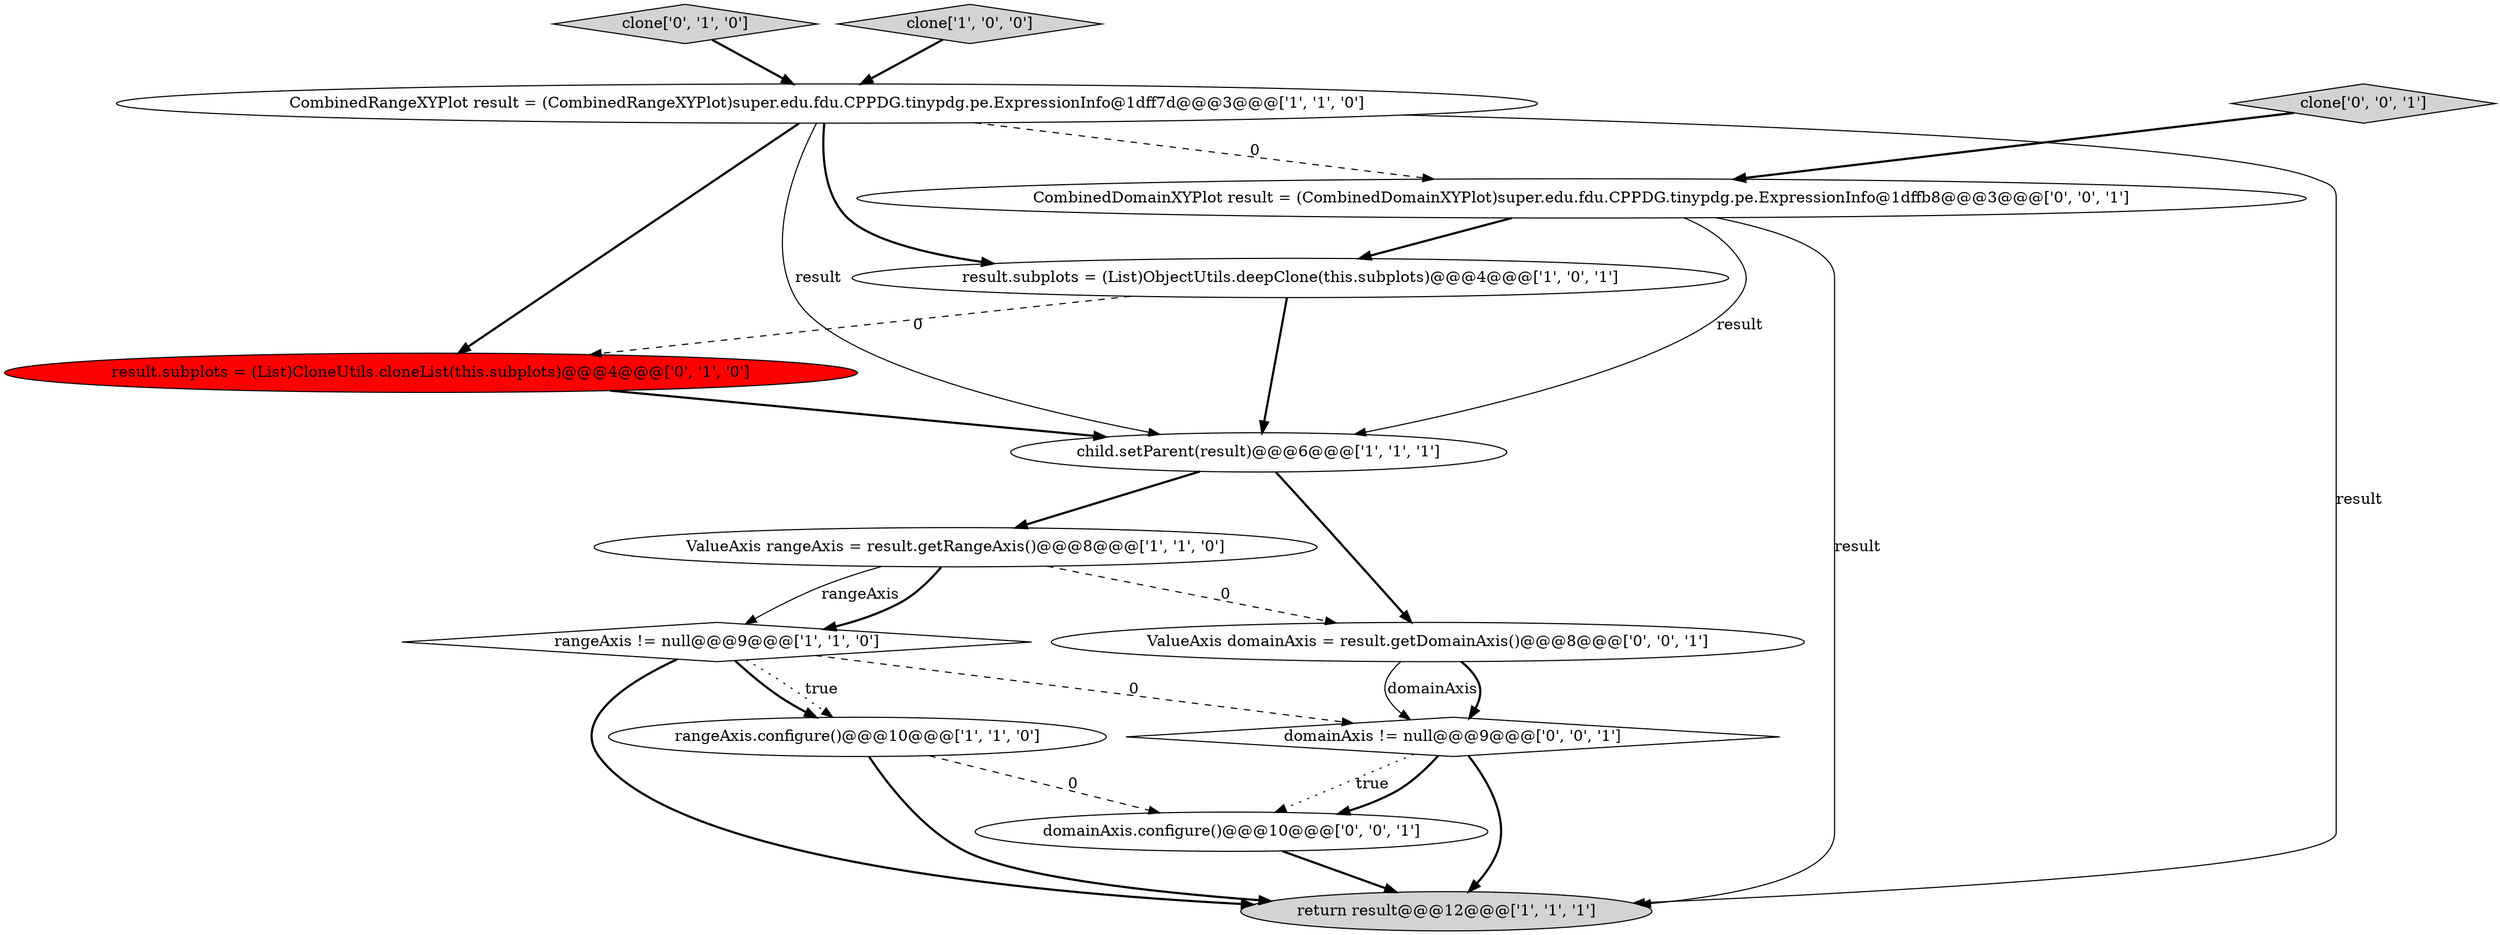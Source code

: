 digraph {
6 [style = filled, label = "child.setParent(result)@@@6@@@['1', '1', '1']", fillcolor = white, shape = ellipse image = "AAA0AAABBB1BBB"];
8 [style = filled, label = "clone['0', '1', '0']", fillcolor = lightgray, shape = diamond image = "AAA0AAABBB2BBB"];
14 [style = filled, label = "clone['0', '0', '1']", fillcolor = lightgray, shape = diamond image = "AAA0AAABBB3BBB"];
7 [style = filled, label = "ValueAxis rangeAxis = result.getRangeAxis()@@@8@@@['1', '1', '0']", fillcolor = white, shape = ellipse image = "AAA0AAABBB1BBB"];
10 [style = filled, label = "ValueAxis domainAxis = result.getDomainAxis()@@@8@@@['0', '0', '1']", fillcolor = white, shape = ellipse image = "AAA0AAABBB3BBB"];
12 [style = filled, label = "CombinedDomainXYPlot result = (CombinedDomainXYPlot)super.edu.fdu.CPPDG.tinypdg.pe.ExpressionInfo@1dffb8@@@3@@@['0', '0', '1']", fillcolor = white, shape = ellipse image = "AAA0AAABBB3BBB"];
13 [style = filled, label = "domainAxis.configure()@@@10@@@['0', '0', '1']", fillcolor = white, shape = ellipse image = "AAA0AAABBB3BBB"];
11 [style = filled, label = "domainAxis != null@@@9@@@['0', '0', '1']", fillcolor = white, shape = diamond image = "AAA0AAABBB3BBB"];
5 [style = filled, label = "return result@@@12@@@['1', '1', '1']", fillcolor = lightgray, shape = ellipse image = "AAA0AAABBB1BBB"];
2 [style = filled, label = "rangeAxis.configure()@@@10@@@['1', '1', '0']", fillcolor = white, shape = ellipse image = "AAA0AAABBB1BBB"];
3 [style = filled, label = "clone['1', '0', '0']", fillcolor = lightgray, shape = diamond image = "AAA0AAABBB1BBB"];
0 [style = filled, label = "result.subplots = (List)ObjectUtils.deepClone(this.subplots)@@@4@@@['1', '0', '1']", fillcolor = white, shape = ellipse image = "AAA0AAABBB1BBB"];
4 [style = filled, label = "rangeAxis != null@@@9@@@['1', '1', '0']", fillcolor = white, shape = diamond image = "AAA0AAABBB1BBB"];
1 [style = filled, label = "CombinedRangeXYPlot result = (CombinedRangeXYPlot)super.edu.fdu.CPPDG.tinypdg.pe.ExpressionInfo@1dff7d@@@3@@@['1', '1', '0']", fillcolor = white, shape = ellipse image = "AAA0AAABBB1BBB"];
9 [style = filled, label = "result.subplots = (List)CloneUtils.cloneList(this.subplots)@@@4@@@['0', '1', '0']", fillcolor = red, shape = ellipse image = "AAA1AAABBB2BBB"];
3->1 [style = bold, label=""];
0->6 [style = bold, label=""];
7->4 [style = solid, label="rangeAxis"];
12->6 [style = solid, label="result"];
1->5 [style = solid, label="result"];
12->5 [style = solid, label="result"];
1->0 [style = bold, label=""];
7->4 [style = bold, label=""];
4->2 [style = bold, label=""];
1->6 [style = solid, label="result"];
11->13 [style = dotted, label="true"];
12->0 [style = bold, label=""];
1->9 [style = bold, label=""];
9->6 [style = bold, label=""];
10->11 [style = solid, label="domainAxis"];
8->1 [style = bold, label=""];
1->12 [style = dashed, label="0"];
11->5 [style = bold, label=""];
2->13 [style = dashed, label="0"];
6->10 [style = bold, label=""];
14->12 [style = bold, label=""];
11->13 [style = bold, label=""];
13->5 [style = bold, label=""];
7->10 [style = dashed, label="0"];
0->9 [style = dashed, label="0"];
4->11 [style = dashed, label="0"];
6->7 [style = bold, label=""];
4->5 [style = bold, label=""];
4->2 [style = dotted, label="true"];
2->5 [style = bold, label=""];
10->11 [style = bold, label=""];
}
